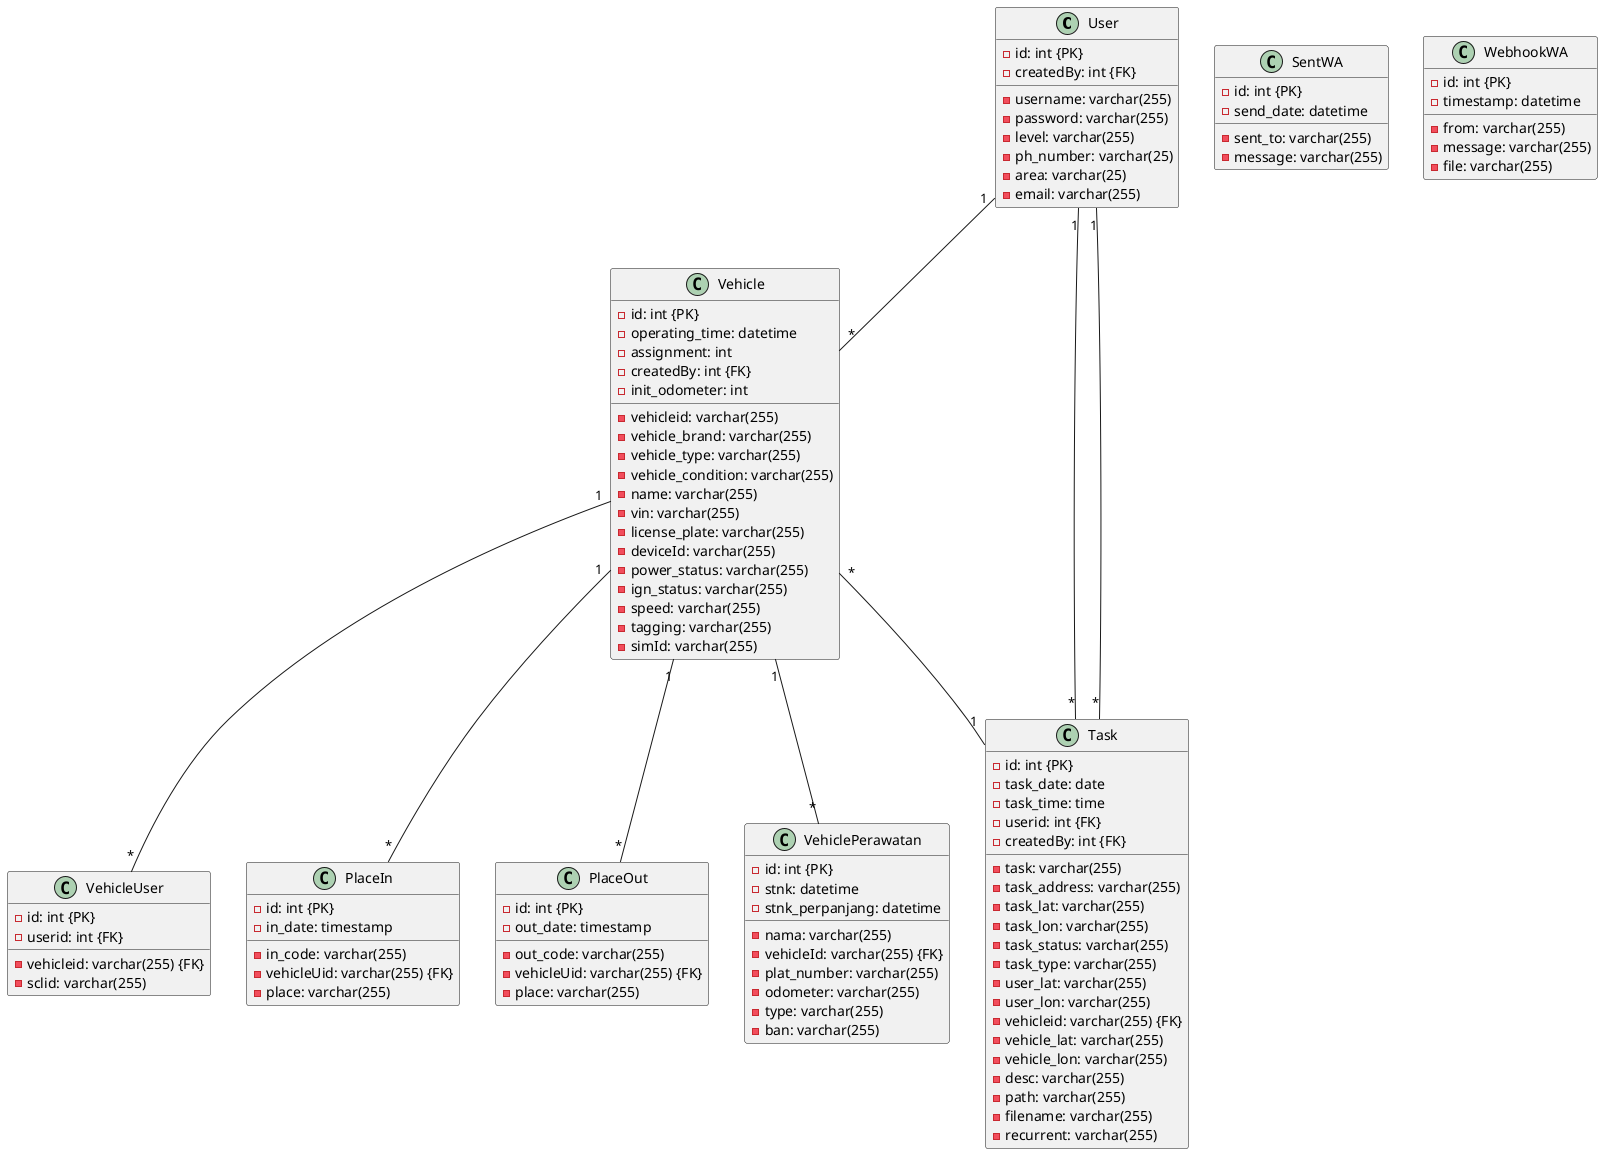 @startuml
class User {
  - id: int {PK}
  - username: varchar(255)
  - password: varchar(255)
  - level: varchar(255)
  - ph_number: varchar(25)
  - area: varchar(25)
  - email: varchar(255)
  - createdBy: int {FK}
}

class Vehicle {
  - id: int {PK}
  - vehicleid: varchar(255)
  - vehicle_brand: varchar(255)
  - vehicle_type: varchar(255)
  - vehicle_condition: varchar(255)
  - name: varchar(255)
  - vin: varchar(255)
  - license_plate: varchar(255)
  - deviceId: varchar(255)
  - power_status: varchar(255)
  - ign_status: varchar(255)
  - speed: varchar(255)
  - operating_time: datetime
  - tagging: varchar(255)
  - assignment: int
  - createdBy: int {FK}
  - simId: varchar(255)
  - init_odometer: int
}

class VehicleUser {
  - id: int {PK}
  - vehicleid: varchar(255) {FK}
  - userid: int {FK}
  - sclid: varchar(255)
}

class PlaceIn {
  - id: int {PK}
  - in_code: varchar(255)
  - vehicleUid: varchar(255) {FK}
  - place: varchar(255)
  - in_date: timestamp
}

class PlaceOut {
  - id: int {PK}
  - out_code: varchar(255)
  - vehicleUid: varchar(255) {FK}
  - place: varchar(255)
  - out_date: timestamp
}

class Task {
  - id: int {PK}
  - task: varchar(255)
  - task_date: date
  - task_time: time
  - task_address: varchar(255)
  - task_lat: varchar(255)
  - task_lon: varchar(255)
  - task_status: varchar(255)
  - task_type: varchar(255)
  - userid: int {FK}
  - user_lat: varchar(255)
  - user_lon: varchar(255)
  - vehicleid: varchar(255) {FK}
  - vehicle_lat: varchar(255)
  - vehicle_lon: varchar(255)
  - desc: varchar(255)
  - path: varchar(255)
  - filename: varchar(255)
  - recurrent: varchar(255)
  - createdBy: int {FK}
}

class VehiclePerawatan {
  - id: int {PK}
  - nama: varchar(255)
  - vehicleId: varchar(255) {FK}
  - plat_number: varchar(255)
  - stnk: datetime
  - stnk_perpanjang: datetime
  - odometer: varchar(255)
  - type: varchar(255)
  - ban: varchar(255)
}

class SentWA {
  - id: int {PK}
  - sent_to: varchar(255)
  - message: varchar(255)
  - send_date: datetime
}

class WebhookWA {
  - id: int {PK}
  - from: varchar(255)
  - message: varchar(255)
  - file: varchar(255)
  - timestamp: datetime
}

User "1" -- "*" Task
User "1" -- "*" Vehicle

Vehicle "1" -- "*" VehicleUser
Vehicle "1" -- "*" PlaceIn
Vehicle "1" -- "*" PlaceOut
Vehicle "*" -- "1" Task
Vehicle "1" -- "*" VehiclePerawatan

Task "*" -- "1" User

@enduml